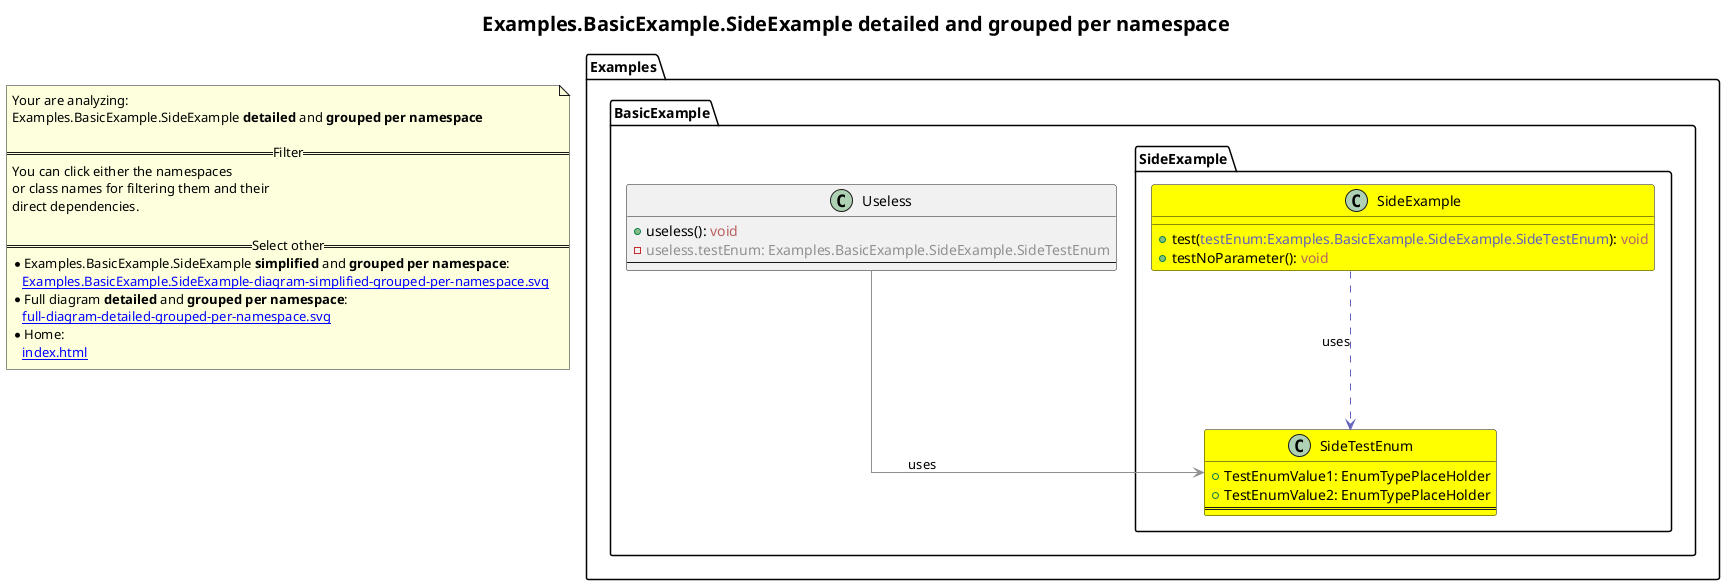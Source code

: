 @startuml
skinparam linetype ortho
title <size:20>Examples.BasicExample.SideExample **detailed** and **grouped per namespace**</size>
note "Your are analyzing:\nExamples.BasicExample.SideExample **detailed** and **grouped per namespace**\n\n==Filter==\nYou can click either the namespaces \nor class names for filtering them and their\ndirect dependencies.\n\n==Select other==\n* Examples.BasicExample.SideExample **simplified** and **grouped per namespace**:\n   [[Examples.BasicExample.SideExample-diagram-simplified-grouped-per-namespace.svg]]\n* Full diagram **detailed** and **grouped per namespace**:\n   [[full-diagram-detailed-grouped-per-namespace.svg]]\n* Home:\n   [[index.html]]" as FloatingNote
namespace Examples [[Examples-diagram-detailed-grouped-per-namespace.svg]] {
namespace Examples.BasicExample [[Examples.BasicExample-diagram-detailed-grouped-per-namespace.svg]] {
  class Examples.BasicExample.Useless [[Examples.BasicExample.Useless-diagram-detailed-grouped-per-namespace.svg]]  {
    + useless(<font color="6060BB"></font>): <font color="BB6060">void</font>
    - <font color="909090">useless.testEnum: Examples.BasicExample.SideExample.SideTestEnum</font>
--
  }
'Compared namespace Examples.BasicExample [[Examples.BasicExample-diagram-detailed-grouped-per-namespace.svg]] { with last element of   }
' Closing all previous_sub_namespace_list namespace None because file analysis is finished.
' Closing namespace BasicExample
}
' Closing namespace Examples
}
namespace Examples [[Examples-diagram-detailed-grouped-per-namespace.svg]] {
namespace Examples.BasicExample [[Examples.BasicExample-diagram-detailed-grouped-per-namespace.svg]] {
namespace Examples.BasicExample.SideExample [[Examples.BasicExample.SideExample-diagram-detailed-grouped-per-namespace.svg]] {
    class Examples.BasicExample.SideExample.SideExample [[Examples.BasicExample.SideExample.SideExample-diagram-detailed-grouped-per-namespace.svg]] #yellow {
      + test(<font color="6060BB">testEnum:Examples.BasicExample.SideExample.SideTestEnum</font>): <font color="BB6060">void</font>
      + testNoParameter(<font color="6060BB"></font>): <font color="BB6060">void</font>
    }
    class Examples.BasicExample.SideExample.SideTestEnum [[Examples.BasicExample.SideExample.SideTestEnum-diagram-detailed-grouped-per-namespace.svg]] #yellow {
      + TestEnumValue1: EnumTypePlaceHolder
      + TestEnumValue2: EnumTypePlaceHolder
==
    }
'Compared namespace Examples.BasicExample.SideExample [[Examples.BasicExample.SideExample-diagram-detailed-grouped-per-namespace.svg]] { with last element of     }
' Closing all previous_sub_namespace_list namespace None because file analysis is finished.
' Closing namespace SideExample
}
' Closing namespace BasicExample
}
' Closing namespace Examples
}
 ' *************************************** 
 ' *************************************** 
 ' *************************************** 
' Class relations extracted from namespace:
' Examples.BasicExample
Examples.BasicExample.Useless -[#909090]-> Examples.BasicExample.SideExample.SideTestEnum  : uses 
' Class relations extracted from namespace:
' Examples.BasicExample.SideExample
Examples.BasicExample.SideExample.SideExample .[#6060BB].> Examples.BasicExample.SideExample.SideTestEnum  : uses 
@enduml